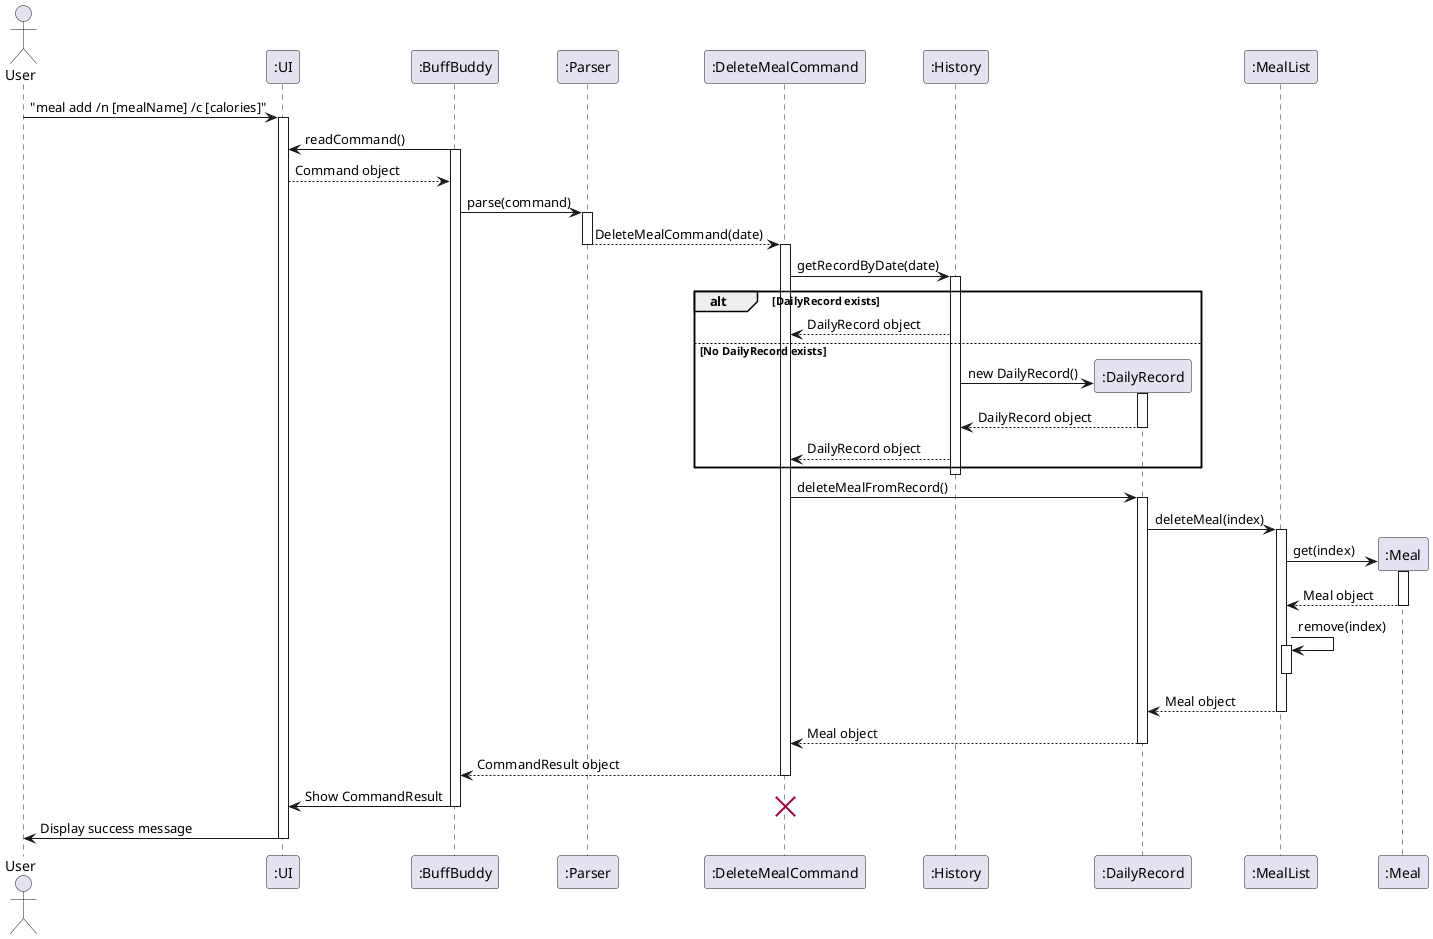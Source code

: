 @startuml
actor User
participant ":UI" as UI
participant ":BuffBuddy" as BB
participant ":Parser" as Parser
participant ":DeleteMealCommand" as DeleteCmd
participant ":History" as History
participant ":DailyRecord" as DailyRec
participant ":MealList" as MealList
participant ":Meal" as Meal

User -> UI: "meal add /n [mealName] /c [calories]"
activate UI
BB -> UI: readCommand()
activate BB
UI --> BB: Command object
BB -> Parser: parse(command)
activate Parser

Parser --> DeleteCmd: DeleteMealCommand(date)
deactivate Parser
activate DeleteCmd

DeleteCmd -> History: getRecordByDate(date)
activate History

alt DailyRecord exists
  History --> DeleteCmd: DailyRecord object
else No DailyRecord exists
create DailyRec
  History -> DailyRec: new DailyRecord()
  activate DailyRec
  DailyRec --> History : DailyRecord object
  deactivate DailyRec
  History --> DeleteCmd : DailyRecord object
end
deactivate History

DeleteCmd -> DailyRec: deleteMealFromRecord()
activate DailyRec
DailyRec -> MealList: deleteMeal(index)

create Meal
activate MealList
MealList -> Meal: get(index)
activate Meal
Meal --> MealList: Meal object
deactivate Meal

MealList -> MealList: remove(index)
activate MealList


deactivate MealList
MealList --> DailyRec: Meal object
deactivate MealList
DailyRec --> DeleteCmd : Meal object

deactivate DailyRec


DeleteCmd --> BB: CommandResult object
deactivate DeleteCmd

BB -> UI: Show CommandResult
deactivate BB
destroy DeleteCmd

UI -> User: Display success message
deactivate UI
@enduml
